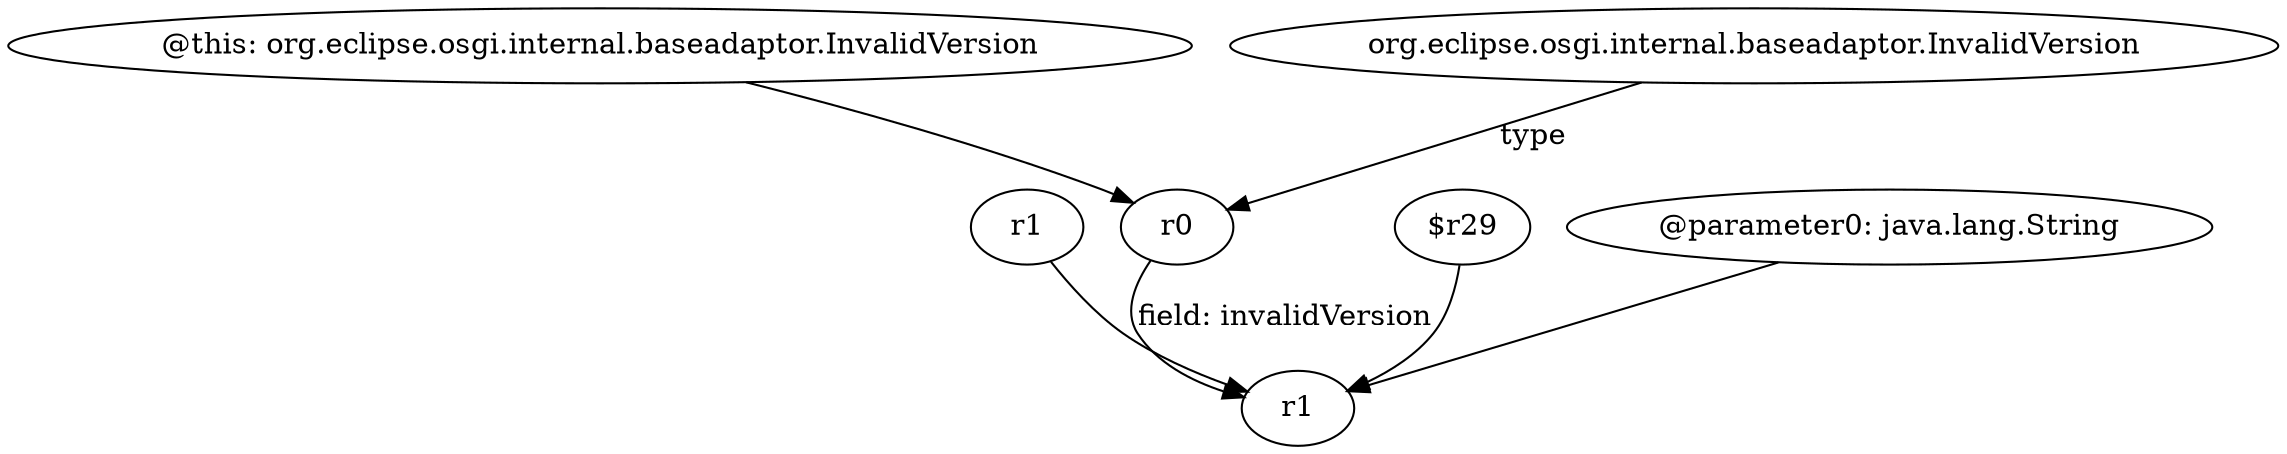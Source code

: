 digraph g {
0[label="r1"]
1[label="r1"]
0->1[label=""]
2[label="@this: org.eclipse.osgi.internal.baseadaptor.InvalidVersion"]
3[label="r0"]
2->3[label=""]
3->1[label="field: invalidVersion"]
4[label="org.eclipse.osgi.internal.baseadaptor.InvalidVersion"]
4->3[label="type"]
5[label="$r29"]
5->1[label=""]
6[label="@parameter0: java.lang.String"]
6->1[label=""]
}